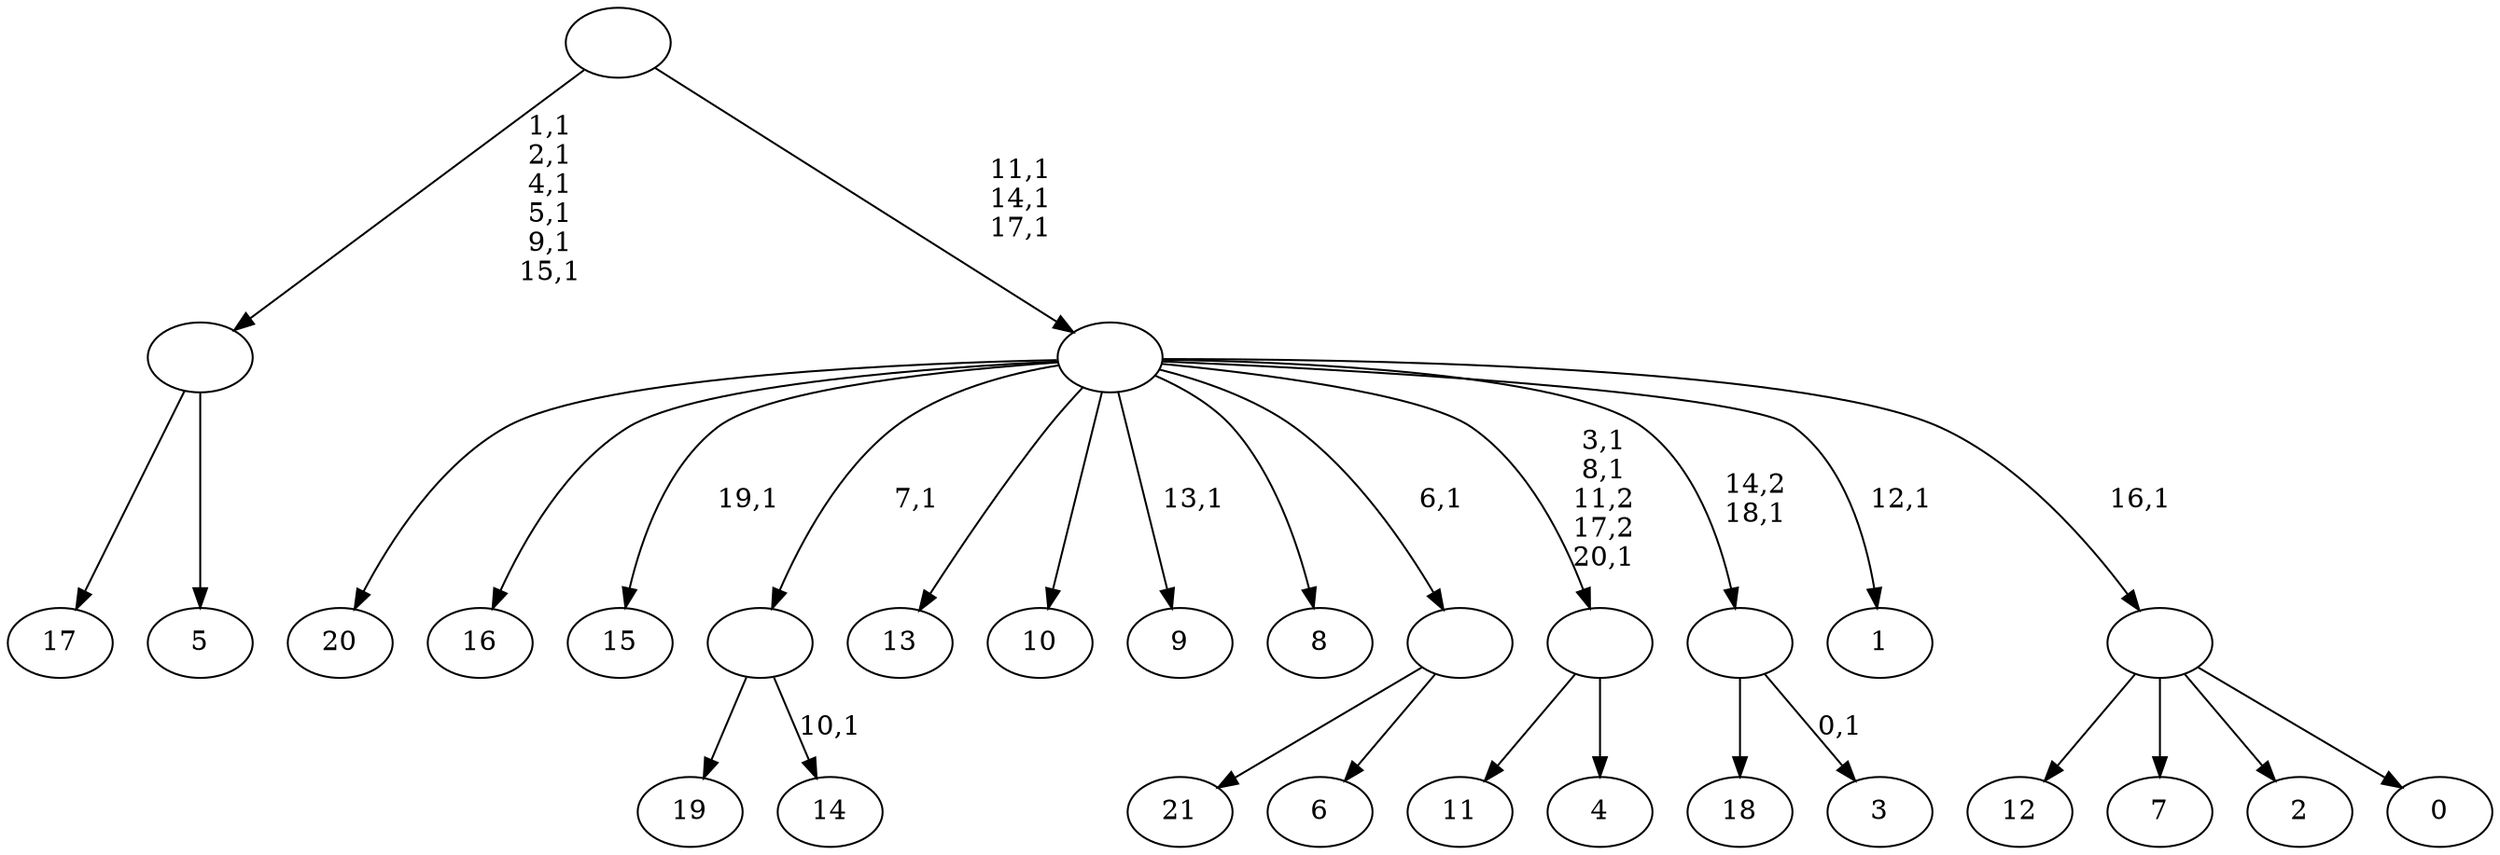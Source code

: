 digraph T {
	43 [label="21"]
	42 [label="20"]
	41 [label="19"]
	40 [label="18"]
	39 [label="17"]
	38 [label="16"]
	37 [label="15"]
	35 [label="14"]
	33 [label=""]
	32 [label="13"]
	31 [label="12"]
	30 [label="11"]
	29 [label="10"]
	28 [label="9"]
	26 [label="8"]
	25 [label="7"]
	24 [label="6"]
	23 [label=""]
	22 [label="5"]
	21 [label=""]
	15 [label="4"]
	14 [label=""]
	11 [label="3"]
	9 [label=""]
	8 [label="2"]
	7 [label="1"]
	5 [label="0"]
	4 [label=""]
	3 [label=""]
	0 [label=""]
	33 -> 35 [label="10,1"]
	33 -> 41 [label=""]
	23 -> 43 [label=""]
	23 -> 24 [label=""]
	21 -> 39 [label=""]
	21 -> 22 [label=""]
	14 -> 30 [label=""]
	14 -> 15 [label=""]
	9 -> 11 [label="0,1"]
	9 -> 40 [label=""]
	4 -> 31 [label=""]
	4 -> 25 [label=""]
	4 -> 8 [label=""]
	4 -> 5 [label=""]
	3 -> 7 [label="12,1"]
	3 -> 14 [label="3,1\n8,1\n11,2\n17,2\n20,1"]
	3 -> 28 [label="13,1"]
	3 -> 37 [label="19,1"]
	3 -> 42 [label=""]
	3 -> 38 [label=""]
	3 -> 33 [label="7,1"]
	3 -> 32 [label=""]
	3 -> 29 [label=""]
	3 -> 26 [label=""]
	3 -> 23 [label="6,1"]
	3 -> 9 [label="14,2\n18,1"]
	3 -> 4 [label="16,1"]
	0 -> 3 [label="11,1\n14,1\n17,1"]
	0 -> 21 [label="1,1\n2,1\n4,1\n5,1\n9,1\n15,1"]
}
